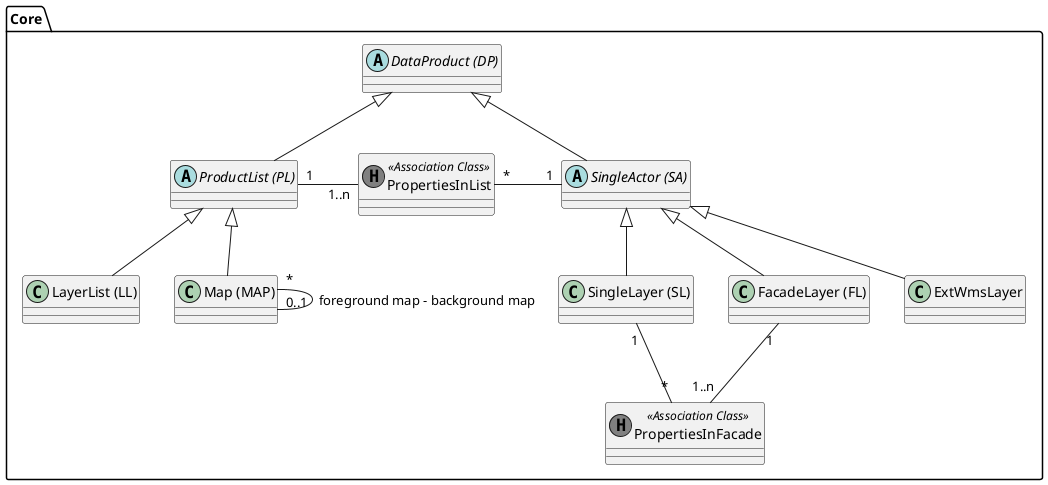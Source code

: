 @startuml
package Core {
  abstract class "DataProduct (DP)" as dp

  abstract class "ProductList (PL)" as pl
  class "LayerList (LL)" as ll
  class "Map (MAP)" as map

  abstract class "SingleActor (SA)" as sa
  class "FacadeLayer (FL)" as fl
  class "SingleLayer (SL)" as sl
  class "ExtWmsLayer" as ewl

  class "PropertiesInFacade" as pif << (H, grey) Association Class >>
  class "PropertiesInList" as pil << (H, grey) Association Class >>

  dp <|-- pl
  pl <|-- ll
  pl <|-- map

  dp <|-- sa
  sa <|-- sl
  sa <|-- fl
  sa <|-- ewl

  pl "1" -right- "1..n" pil : "      "
  pil "*" -right- "1" sa : "      "

  map "*" -- "0..1" map : "foreground map - background map"

  fl "1" -- "1..n" pif : "      "
  pif "*" -up- "1" sl : "      "
}
@enduml